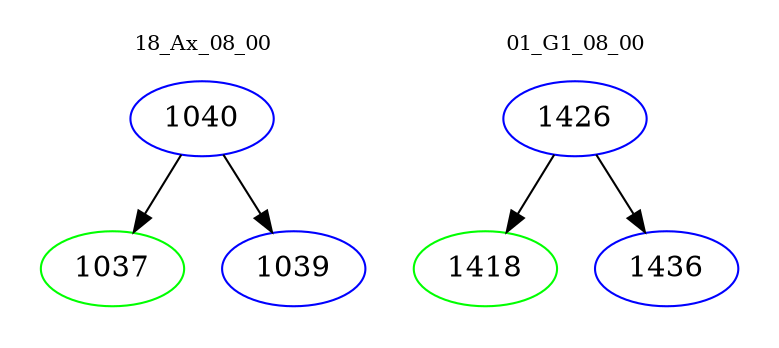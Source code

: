 digraph{
subgraph cluster_0 {
color = white
label = "18_Ax_08_00";
fontsize=10;
T0_1040 [label="1040", color="blue"]
T0_1040 -> T0_1037 [color="black"]
T0_1037 [label="1037", color="green"]
T0_1040 -> T0_1039 [color="black"]
T0_1039 [label="1039", color="blue"]
}
subgraph cluster_1 {
color = white
label = "01_G1_08_00";
fontsize=10;
T1_1426 [label="1426", color="blue"]
T1_1426 -> T1_1418 [color="black"]
T1_1418 [label="1418", color="green"]
T1_1426 -> T1_1436 [color="black"]
T1_1436 [label="1436", color="blue"]
}
}
